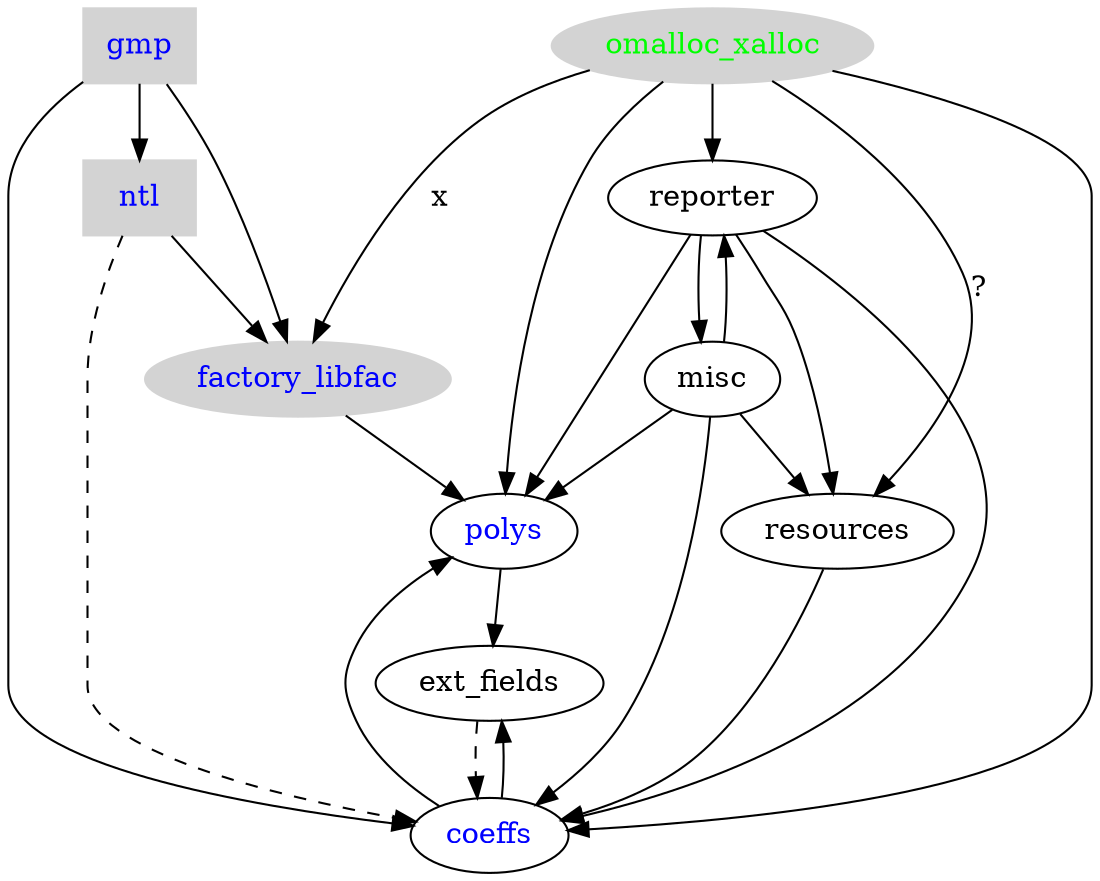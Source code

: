 digraph singular {
	gmp [ color=lightgrey, fontcolor=blue, style=filled, shape=box ];
	gmp -> ntl;
	gmp -> factory_libfac;
	gmp -> coeffs;
	ntl [ color=lightgrey, fontcolor=blue, style=filled, shape=box ];
	ntl -> factory_libfac;
	omalloc_xalloc [ color=lightgrey, fontcolor=green, style=filled ];
	omalloc_xalloc -> factory_libfac [label="x"];
	omalloc_xalloc -> reporter;
	omalloc_xalloc -> resources [label="?"];
	omalloc_xalloc -> coeffs;
	omalloc_xalloc -> polys;
	factory_libfac [ color=lightgrey, fontcolor=blue, style=filled ];
	factory_libfac -> polys;
	misc -> reporter;
	misc -> resources;
	misc -> coeffs;
	misc -> polys;
	reporter -> resources;
	reporter -> coeffs;
	reporter -> polys;
	reporter -> misc;	
	resources -> coeffs;
	polys -> ext_fields;
	coeffs -> ext_fields;	
        coeffs [ fontcolor=blue ];
	coeffs -> polys;
	edge [style=dashed];
	ntl -> coeffs;
	polys [ fontcolor=blue ];
	ext_fields -> coeffs;
}

// dot -Tpng -o singular.png singular.dot

// boxed = third party
// filled = external
// blue = math

